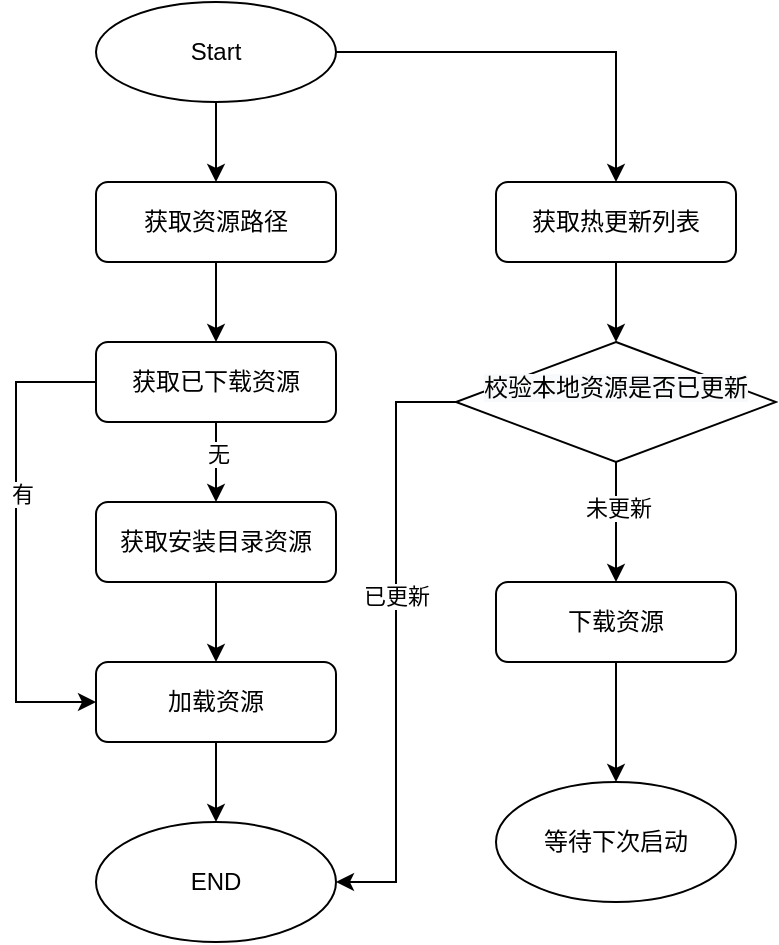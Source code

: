 <mxfile version="20.3.1" type="github">
  <diagram id="C5RBs43oDa-KdzZeNtuy" name="Page-1">
    <mxGraphModel dx="1422" dy="754" grid="1" gridSize="10" guides="1" tooltips="1" connect="1" arrows="1" fold="1" page="1" pageScale="1" pageWidth="827" pageHeight="1169" math="0" shadow="0">
      <root>
        <mxCell id="WIyWlLk6GJQsqaUBKTNV-0" />
        <mxCell id="WIyWlLk6GJQsqaUBKTNV-1" parent="WIyWlLk6GJQsqaUBKTNV-0" />
        <mxCell id="xe6mJoWitt6VAwb-PU7R-11" style="edgeStyle=orthogonalEdgeStyle;rounded=0;orthogonalLoop=1;jettySize=auto;html=1;exitX=0.5;exitY=1;exitDx=0;exitDy=0;entryX=0.5;entryY=0;entryDx=0;entryDy=0;" edge="1" parent="WIyWlLk6GJQsqaUBKTNV-1" source="xe6mJoWitt6VAwb-PU7R-31" target="xe6mJoWitt6VAwb-PU7R-1">
          <mxGeometry relative="1" as="geometry">
            <mxPoint x="320" y="130" as="sourcePoint" />
          </mxGeometry>
        </mxCell>
        <mxCell id="xe6mJoWitt6VAwb-PU7R-16" style="edgeStyle=orthogonalEdgeStyle;rounded=0;orthogonalLoop=1;jettySize=auto;html=1;exitX=1;exitY=0.5;exitDx=0;exitDy=0;entryX=0.5;entryY=0;entryDx=0;entryDy=0;" edge="1" parent="WIyWlLk6GJQsqaUBKTNV-1" source="xe6mJoWitt6VAwb-PU7R-31" target="xe6mJoWitt6VAwb-PU7R-14">
          <mxGeometry relative="1" as="geometry">
            <mxPoint x="380" y="110" as="sourcePoint" />
          </mxGeometry>
        </mxCell>
        <mxCell id="xe6mJoWitt6VAwb-PU7R-12" style="edgeStyle=orthogonalEdgeStyle;rounded=0;orthogonalLoop=1;jettySize=auto;html=1;exitX=0.5;exitY=1;exitDx=0;exitDy=0;entryX=0.5;entryY=0;entryDx=0;entryDy=0;" edge="1" parent="WIyWlLk6GJQsqaUBKTNV-1" source="xe6mJoWitt6VAwb-PU7R-1" target="xe6mJoWitt6VAwb-PU7R-2">
          <mxGeometry relative="1" as="geometry" />
        </mxCell>
        <mxCell id="xe6mJoWitt6VAwb-PU7R-1" value="获取资源路径" style="rounded=1;whiteSpace=wrap;html=1;" vertex="1" parent="WIyWlLk6GJQsqaUBKTNV-1">
          <mxGeometry x="260" y="170" width="120" height="40" as="geometry" />
        </mxCell>
        <mxCell id="xe6mJoWitt6VAwb-PU7R-3" style="edgeStyle=orthogonalEdgeStyle;rounded=0;orthogonalLoop=1;jettySize=auto;html=1;exitX=0;exitY=0.5;exitDx=0;exitDy=0;entryX=0;entryY=0.5;entryDx=0;entryDy=0;" edge="1" parent="WIyWlLk6GJQsqaUBKTNV-1" source="xe6mJoWitt6VAwb-PU7R-2" target="xe6mJoWitt6VAwb-PU7R-9">
          <mxGeometry relative="1" as="geometry">
            <mxPoint x="180" y="330" as="targetPoint" />
            <Array as="points">
              <mxPoint x="220" y="270" />
              <mxPoint x="220" y="430" />
            </Array>
          </mxGeometry>
        </mxCell>
        <mxCell id="xe6mJoWitt6VAwb-PU7R-5" value="有" style="edgeLabel;html=1;align=center;verticalAlign=middle;resizable=0;points=[];" vertex="1" connectable="0" parent="xe6mJoWitt6VAwb-PU7R-3">
          <mxGeometry x="-0.2" y="3" relative="1" as="geometry">
            <mxPoint as="offset" />
          </mxGeometry>
        </mxCell>
        <mxCell id="xe6mJoWitt6VAwb-PU7R-6" style="edgeStyle=orthogonalEdgeStyle;rounded=0;orthogonalLoop=1;jettySize=auto;html=1;exitX=0.5;exitY=1;exitDx=0;exitDy=0;" edge="1" parent="WIyWlLk6GJQsqaUBKTNV-1" source="xe6mJoWitt6VAwb-PU7R-2">
          <mxGeometry relative="1" as="geometry">
            <mxPoint x="320" y="330" as="targetPoint" />
          </mxGeometry>
        </mxCell>
        <mxCell id="xe6mJoWitt6VAwb-PU7R-7" value="无" style="edgeLabel;html=1;align=center;verticalAlign=middle;resizable=0;points=[];" vertex="1" connectable="0" parent="xe6mJoWitt6VAwb-PU7R-6">
          <mxGeometry x="-0.236" y="1" relative="1" as="geometry">
            <mxPoint as="offset" />
          </mxGeometry>
        </mxCell>
        <mxCell id="xe6mJoWitt6VAwb-PU7R-2" value="获取已下载资源" style="rounded=1;whiteSpace=wrap;html=1;" vertex="1" parent="WIyWlLk6GJQsqaUBKTNV-1">
          <mxGeometry x="260" y="250" width="120" height="40" as="geometry" />
        </mxCell>
        <mxCell id="xe6mJoWitt6VAwb-PU7R-10" style="edgeStyle=orthogonalEdgeStyle;rounded=0;orthogonalLoop=1;jettySize=auto;html=1;exitX=0.5;exitY=1;exitDx=0;exitDy=0;entryX=0.5;entryY=0;entryDx=0;entryDy=0;" edge="1" parent="WIyWlLk6GJQsqaUBKTNV-1" source="xe6mJoWitt6VAwb-PU7R-8" target="xe6mJoWitt6VAwb-PU7R-9">
          <mxGeometry relative="1" as="geometry" />
        </mxCell>
        <mxCell id="xe6mJoWitt6VAwb-PU7R-8" value="获取安装目录资源" style="rounded=1;whiteSpace=wrap;html=1;" vertex="1" parent="WIyWlLk6GJQsqaUBKTNV-1">
          <mxGeometry x="260" y="330" width="120" height="40" as="geometry" />
        </mxCell>
        <mxCell id="xe6mJoWitt6VAwb-PU7R-21" style="edgeStyle=orthogonalEdgeStyle;rounded=0;orthogonalLoop=1;jettySize=auto;html=1;exitX=0.5;exitY=1;exitDx=0;exitDy=0;entryX=0.5;entryY=0;entryDx=0;entryDy=0;" edge="1" parent="WIyWlLk6GJQsqaUBKTNV-1" source="xe6mJoWitt6VAwb-PU7R-9" target="xe6mJoWitt6VAwb-PU7R-30">
          <mxGeometry relative="1" as="geometry" />
        </mxCell>
        <mxCell id="xe6mJoWitt6VAwb-PU7R-9" value="加载资源" style="rounded=1;whiteSpace=wrap;html=1;" vertex="1" parent="WIyWlLk6GJQsqaUBKTNV-1">
          <mxGeometry x="260" y="410" width="120" height="40" as="geometry" />
        </mxCell>
        <mxCell id="xe6mJoWitt6VAwb-PU7R-19" style="edgeStyle=orthogonalEdgeStyle;rounded=0;orthogonalLoop=1;jettySize=auto;html=1;exitX=0.5;exitY=1;exitDx=0;exitDy=0;entryX=0.5;entryY=0;entryDx=0;entryDy=0;" edge="1" parent="WIyWlLk6GJQsqaUBKTNV-1" source="xe6mJoWitt6VAwb-PU7R-14" target="xe6mJoWitt6VAwb-PU7R-18">
          <mxGeometry relative="1" as="geometry" />
        </mxCell>
        <mxCell id="xe6mJoWitt6VAwb-PU7R-14" value="获取热更新列表" style="rounded=1;whiteSpace=wrap;html=1;" vertex="1" parent="WIyWlLk6GJQsqaUBKTNV-1">
          <mxGeometry x="460" y="170" width="120" height="40" as="geometry" />
        </mxCell>
        <mxCell id="xe6mJoWitt6VAwb-PU7R-22" style="edgeStyle=orthogonalEdgeStyle;rounded=0;orthogonalLoop=1;jettySize=auto;html=1;exitX=0;exitY=0.5;exitDx=0;exitDy=0;entryX=1;entryY=0.5;entryDx=0;entryDy=0;" edge="1" parent="WIyWlLk6GJQsqaUBKTNV-1" source="xe6mJoWitt6VAwb-PU7R-18" target="xe6mJoWitt6VAwb-PU7R-30">
          <mxGeometry relative="1" as="geometry" />
        </mxCell>
        <mxCell id="xe6mJoWitt6VAwb-PU7R-23" value="已更新" style="edgeLabel;html=1;align=center;verticalAlign=middle;resizable=0;points=[];" vertex="1" connectable="0" parent="xe6mJoWitt6VAwb-PU7R-22">
          <mxGeometry x="-0.152" relative="1" as="geometry">
            <mxPoint as="offset" />
          </mxGeometry>
        </mxCell>
        <mxCell id="xe6mJoWitt6VAwb-PU7R-25" style="edgeStyle=orthogonalEdgeStyle;rounded=0;orthogonalLoop=1;jettySize=auto;html=1;exitX=0.5;exitY=1;exitDx=0;exitDy=0;entryX=0.5;entryY=0;entryDx=0;entryDy=0;" edge="1" parent="WIyWlLk6GJQsqaUBKTNV-1" source="xe6mJoWitt6VAwb-PU7R-18" target="xe6mJoWitt6VAwb-PU7R-24">
          <mxGeometry relative="1" as="geometry" />
        </mxCell>
        <mxCell id="xe6mJoWitt6VAwb-PU7R-26" value="未更新" style="edgeLabel;html=1;align=center;verticalAlign=middle;resizable=0;points=[];" vertex="1" connectable="0" parent="xe6mJoWitt6VAwb-PU7R-25">
          <mxGeometry x="-0.229" y="1" relative="1" as="geometry">
            <mxPoint as="offset" />
          </mxGeometry>
        </mxCell>
        <mxCell id="xe6mJoWitt6VAwb-PU7R-18" value="&#xa;&lt;span style=&quot;color: rgb(0, 0, 0); font-family: Helvetica; font-size: 12px; font-style: normal; font-variant-ligatures: normal; font-variant-caps: normal; font-weight: 400; letter-spacing: normal; orphans: 2; text-align: center; text-indent: 0px; text-transform: none; widows: 2; word-spacing: 0px; -webkit-text-stroke-width: 0px; background-color: rgb(248, 249, 250); text-decoration-thickness: initial; text-decoration-style: initial; text-decoration-color: initial; float: none; display: inline !important;&quot;&gt;校验本地资源是否已更新&lt;/span&gt;&#xa;&#xa;" style="rhombus;whiteSpace=wrap;html=1;" vertex="1" parent="WIyWlLk6GJQsqaUBKTNV-1">
          <mxGeometry x="440" y="250" width="160" height="60" as="geometry" />
        </mxCell>
        <mxCell id="xe6mJoWitt6VAwb-PU7R-27" style="edgeStyle=orthogonalEdgeStyle;rounded=0;orthogonalLoop=1;jettySize=auto;html=1;exitX=0.5;exitY=1;exitDx=0;exitDy=0;entryX=0.5;entryY=0;entryDx=0;entryDy=0;entryPerimeter=0;" edge="1" parent="WIyWlLk6GJQsqaUBKTNV-1" source="xe6mJoWitt6VAwb-PU7R-24" target="xe6mJoWitt6VAwb-PU7R-29">
          <mxGeometry relative="1" as="geometry">
            <mxPoint x="520" y="460" as="targetPoint" />
          </mxGeometry>
        </mxCell>
        <mxCell id="xe6mJoWitt6VAwb-PU7R-24" value="下载资源" style="rounded=1;whiteSpace=wrap;html=1;" vertex="1" parent="WIyWlLk6GJQsqaUBKTNV-1">
          <mxGeometry x="460" y="370" width="120" height="40" as="geometry" />
        </mxCell>
        <mxCell id="xe6mJoWitt6VAwb-PU7R-29" value="等待下次启动" style="ellipse;whiteSpace=wrap;html=1;" vertex="1" parent="WIyWlLk6GJQsqaUBKTNV-1">
          <mxGeometry x="460" y="470" width="120" height="60" as="geometry" />
        </mxCell>
        <mxCell id="xe6mJoWitt6VAwb-PU7R-30" value="END" style="ellipse;whiteSpace=wrap;html=1;" vertex="1" parent="WIyWlLk6GJQsqaUBKTNV-1">
          <mxGeometry x="260" y="490" width="120" height="60" as="geometry" />
        </mxCell>
        <mxCell id="xe6mJoWitt6VAwb-PU7R-31" value="Start" style="ellipse;whiteSpace=wrap;html=1;" vertex="1" parent="WIyWlLk6GJQsqaUBKTNV-1">
          <mxGeometry x="260" y="80" width="120" height="50" as="geometry" />
        </mxCell>
      </root>
    </mxGraphModel>
  </diagram>
</mxfile>
